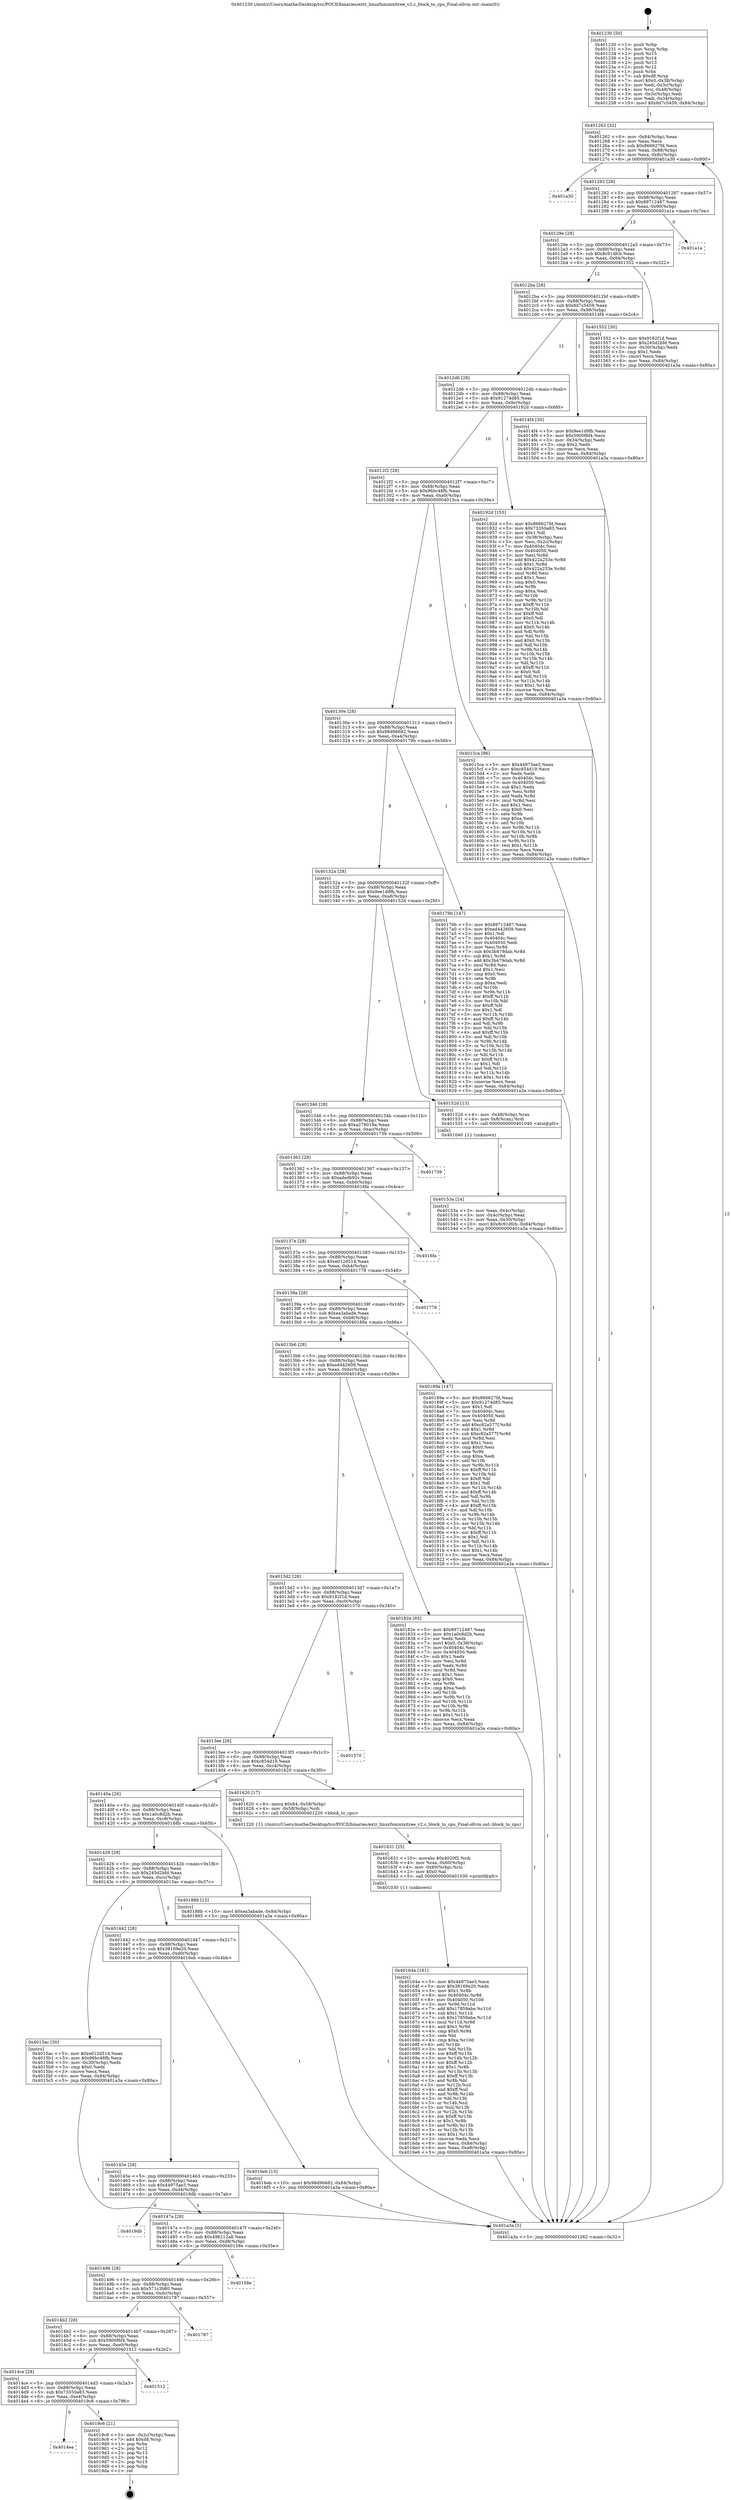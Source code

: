 digraph "0x401230" {
  label = "0x401230 (/mnt/c/Users/mathe/Desktop/tcc/POCII/binaries/extr_linuxfsminixitree_v2.c_block_to_cpu_Final-ollvm.out::main(0))"
  labelloc = "t"
  node[shape=record]

  Entry [label="",width=0.3,height=0.3,shape=circle,fillcolor=black,style=filled]
  "0x401262" [label="{
     0x401262 [32]\l
     | [instrs]\l
     &nbsp;&nbsp;0x401262 \<+6\>: mov -0x84(%rbp),%eax\l
     &nbsp;&nbsp;0x401268 \<+2\>: mov %eax,%ecx\l
     &nbsp;&nbsp;0x40126a \<+6\>: sub $0x866627fd,%ecx\l
     &nbsp;&nbsp;0x401270 \<+6\>: mov %eax,-0x88(%rbp)\l
     &nbsp;&nbsp;0x401276 \<+6\>: mov %ecx,-0x8c(%rbp)\l
     &nbsp;&nbsp;0x40127c \<+6\>: je 0000000000401a30 \<main+0x800\>\l
  }"]
  "0x401a30" [label="{
     0x401a30\l
  }", style=dashed]
  "0x401282" [label="{
     0x401282 [28]\l
     | [instrs]\l
     &nbsp;&nbsp;0x401282 \<+5\>: jmp 0000000000401287 \<main+0x57\>\l
     &nbsp;&nbsp;0x401287 \<+6\>: mov -0x88(%rbp),%eax\l
     &nbsp;&nbsp;0x40128d \<+5\>: sub $0x89712487,%eax\l
     &nbsp;&nbsp;0x401292 \<+6\>: mov %eax,-0x90(%rbp)\l
     &nbsp;&nbsp;0x401298 \<+6\>: je 0000000000401a1a \<main+0x7ea\>\l
  }"]
  Exit [label="",width=0.3,height=0.3,shape=circle,fillcolor=black,style=filled,peripheries=2]
  "0x401a1a" [label="{
     0x401a1a\l
  }", style=dashed]
  "0x40129e" [label="{
     0x40129e [28]\l
     | [instrs]\l
     &nbsp;&nbsp;0x40129e \<+5\>: jmp 00000000004012a3 \<main+0x73\>\l
     &nbsp;&nbsp;0x4012a3 \<+6\>: mov -0x88(%rbp),%eax\l
     &nbsp;&nbsp;0x4012a9 \<+5\>: sub $0x8c91dfcb,%eax\l
     &nbsp;&nbsp;0x4012ae \<+6\>: mov %eax,-0x94(%rbp)\l
     &nbsp;&nbsp;0x4012b4 \<+6\>: je 0000000000401552 \<main+0x322\>\l
  }"]
  "0x4014ea" [label="{
     0x4014ea\l
  }", style=dashed]
  "0x401552" [label="{
     0x401552 [30]\l
     | [instrs]\l
     &nbsp;&nbsp;0x401552 \<+5\>: mov $0x9182f1d,%eax\l
     &nbsp;&nbsp;0x401557 \<+5\>: mov $0x245d2bfd,%ecx\l
     &nbsp;&nbsp;0x40155c \<+3\>: mov -0x30(%rbp),%edx\l
     &nbsp;&nbsp;0x40155f \<+3\>: cmp $0x1,%edx\l
     &nbsp;&nbsp;0x401562 \<+3\>: cmovl %ecx,%eax\l
     &nbsp;&nbsp;0x401565 \<+6\>: mov %eax,-0x84(%rbp)\l
     &nbsp;&nbsp;0x40156b \<+5\>: jmp 0000000000401a3a \<main+0x80a\>\l
  }"]
  "0x4012ba" [label="{
     0x4012ba [28]\l
     | [instrs]\l
     &nbsp;&nbsp;0x4012ba \<+5\>: jmp 00000000004012bf \<main+0x8f\>\l
     &nbsp;&nbsp;0x4012bf \<+6\>: mov -0x88(%rbp),%eax\l
     &nbsp;&nbsp;0x4012c5 \<+5\>: sub $0x8d7c5459,%eax\l
     &nbsp;&nbsp;0x4012ca \<+6\>: mov %eax,-0x98(%rbp)\l
     &nbsp;&nbsp;0x4012d0 \<+6\>: je 00000000004014f4 \<main+0x2c4\>\l
  }"]
  "0x4019c6" [label="{
     0x4019c6 [21]\l
     | [instrs]\l
     &nbsp;&nbsp;0x4019c6 \<+3\>: mov -0x2c(%rbp),%eax\l
     &nbsp;&nbsp;0x4019c9 \<+7\>: add $0xd8,%rsp\l
     &nbsp;&nbsp;0x4019d0 \<+1\>: pop %rbx\l
     &nbsp;&nbsp;0x4019d1 \<+2\>: pop %r12\l
     &nbsp;&nbsp;0x4019d3 \<+2\>: pop %r13\l
     &nbsp;&nbsp;0x4019d5 \<+2\>: pop %r14\l
     &nbsp;&nbsp;0x4019d7 \<+2\>: pop %r15\l
     &nbsp;&nbsp;0x4019d9 \<+1\>: pop %rbp\l
     &nbsp;&nbsp;0x4019da \<+1\>: ret\l
  }"]
  "0x4014f4" [label="{
     0x4014f4 [30]\l
     | [instrs]\l
     &nbsp;&nbsp;0x4014f4 \<+5\>: mov $0x9ee1d9fb,%eax\l
     &nbsp;&nbsp;0x4014f9 \<+5\>: mov $0x5900f6f4,%ecx\l
     &nbsp;&nbsp;0x4014fe \<+3\>: mov -0x34(%rbp),%edx\l
     &nbsp;&nbsp;0x401501 \<+3\>: cmp $0x2,%edx\l
     &nbsp;&nbsp;0x401504 \<+3\>: cmovne %ecx,%eax\l
     &nbsp;&nbsp;0x401507 \<+6\>: mov %eax,-0x84(%rbp)\l
     &nbsp;&nbsp;0x40150d \<+5\>: jmp 0000000000401a3a \<main+0x80a\>\l
  }"]
  "0x4012d6" [label="{
     0x4012d6 [28]\l
     | [instrs]\l
     &nbsp;&nbsp;0x4012d6 \<+5\>: jmp 00000000004012db \<main+0xab\>\l
     &nbsp;&nbsp;0x4012db \<+6\>: mov -0x88(%rbp),%eax\l
     &nbsp;&nbsp;0x4012e1 \<+5\>: sub $0x91274d85,%eax\l
     &nbsp;&nbsp;0x4012e6 \<+6\>: mov %eax,-0x9c(%rbp)\l
     &nbsp;&nbsp;0x4012ec \<+6\>: je 000000000040192d \<main+0x6fd\>\l
  }"]
  "0x401a3a" [label="{
     0x401a3a [5]\l
     | [instrs]\l
     &nbsp;&nbsp;0x401a3a \<+5\>: jmp 0000000000401262 \<main+0x32\>\l
  }"]
  "0x401230" [label="{
     0x401230 [50]\l
     | [instrs]\l
     &nbsp;&nbsp;0x401230 \<+1\>: push %rbp\l
     &nbsp;&nbsp;0x401231 \<+3\>: mov %rsp,%rbp\l
     &nbsp;&nbsp;0x401234 \<+2\>: push %r15\l
     &nbsp;&nbsp;0x401236 \<+2\>: push %r14\l
     &nbsp;&nbsp;0x401238 \<+2\>: push %r13\l
     &nbsp;&nbsp;0x40123a \<+2\>: push %r12\l
     &nbsp;&nbsp;0x40123c \<+1\>: push %rbx\l
     &nbsp;&nbsp;0x40123d \<+7\>: sub $0xd8,%rsp\l
     &nbsp;&nbsp;0x401244 \<+7\>: movl $0x0,-0x38(%rbp)\l
     &nbsp;&nbsp;0x40124b \<+3\>: mov %edi,-0x3c(%rbp)\l
     &nbsp;&nbsp;0x40124e \<+4\>: mov %rsi,-0x48(%rbp)\l
     &nbsp;&nbsp;0x401252 \<+3\>: mov -0x3c(%rbp),%edi\l
     &nbsp;&nbsp;0x401255 \<+3\>: mov %edi,-0x34(%rbp)\l
     &nbsp;&nbsp;0x401258 \<+10\>: movl $0x8d7c5459,-0x84(%rbp)\l
  }"]
  "0x4014ce" [label="{
     0x4014ce [28]\l
     | [instrs]\l
     &nbsp;&nbsp;0x4014ce \<+5\>: jmp 00000000004014d3 \<main+0x2a3\>\l
     &nbsp;&nbsp;0x4014d3 \<+6\>: mov -0x88(%rbp),%eax\l
     &nbsp;&nbsp;0x4014d9 \<+5\>: sub $0x73350a83,%eax\l
     &nbsp;&nbsp;0x4014de \<+6\>: mov %eax,-0xe4(%rbp)\l
     &nbsp;&nbsp;0x4014e4 \<+6\>: je 00000000004019c6 \<main+0x796\>\l
  }"]
  "0x40192d" [label="{
     0x40192d [153]\l
     | [instrs]\l
     &nbsp;&nbsp;0x40192d \<+5\>: mov $0x866627fd,%eax\l
     &nbsp;&nbsp;0x401932 \<+5\>: mov $0x73350a83,%ecx\l
     &nbsp;&nbsp;0x401937 \<+2\>: mov $0x1,%dl\l
     &nbsp;&nbsp;0x401939 \<+3\>: mov -0x38(%rbp),%esi\l
     &nbsp;&nbsp;0x40193c \<+3\>: mov %esi,-0x2c(%rbp)\l
     &nbsp;&nbsp;0x40193f \<+7\>: mov 0x40404c,%esi\l
     &nbsp;&nbsp;0x401946 \<+7\>: mov 0x404050,%edi\l
     &nbsp;&nbsp;0x40194d \<+3\>: mov %esi,%r8d\l
     &nbsp;&nbsp;0x401950 \<+7\>: add $0x422a253e,%r8d\l
     &nbsp;&nbsp;0x401957 \<+4\>: sub $0x1,%r8d\l
     &nbsp;&nbsp;0x40195b \<+7\>: sub $0x422a253e,%r8d\l
     &nbsp;&nbsp;0x401962 \<+4\>: imul %r8d,%esi\l
     &nbsp;&nbsp;0x401966 \<+3\>: and $0x1,%esi\l
     &nbsp;&nbsp;0x401969 \<+3\>: cmp $0x0,%esi\l
     &nbsp;&nbsp;0x40196c \<+4\>: sete %r9b\l
     &nbsp;&nbsp;0x401970 \<+3\>: cmp $0xa,%edi\l
     &nbsp;&nbsp;0x401973 \<+4\>: setl %r10b\l
     &nbsp;&nbsp;0x401977 \<+3\>: mov %r9b,%r11b\l
     &nbsp;&nbsp;0x40197a \<+4\>: xor $0xff,%r11b\l
     &nbsp;&nbsp;0x40197e \<+3\>: mov %r10b,%bl\l
     &nbsp;&nbsp;0x401981 \<+3\>: xor $0xff,%bl\l
     &nbsp;&nbsp;0x401984 \<+3\>: xor $0x0,%dl\l
     &nbsp;&nbsp;0x401987 \<+3\>: mov %r11b,%r14b\l
     &nbsp;&nbsp;0x40198a \<+4\>: and $0x0,%r14b\l
     &nbsp;&nbsp;0x40198e \<+3\>: and %dl,%r9b\l
     &nbsp;&nbsp;0x401991 \<+3\>: mov %bl,%r15b\l
     &nbsp;&nbsp;0x401994 \<+4\>: and $0x0,%r15b\l
     &nbsp;&nbsp;0x401998 \<+3\>: and %dl,%r10b\l
     &nbsp;&nbsp;0x40199b \<+3\>: or %r9b,%r14b\l
     &nbsp;&nbsp;0x40199e \<+3\>: or %r10b,%r15b\l
     &nbsp;&nbsp;0x4019a1 \<+3\>: xor %r15b,%r14b\l
     &nbsp;&nbsp;0x4019a4 \<+3\>: or %bl,%r11b\l
     &nbsp;&nbsp;0x4019a7 \<+4\>: xor $0xff,%r11b\l
     &nbsp;&nbsp;0x4019ab \<+3\>: or $0x0,%dl\l
     &nbsp;&nbsp;0x4019ae \<+3\>: and %dl,%r11b\l
     &nbsp;&nbsp;0x4019b1 \<+3\>: or %r11b,%r14b\l
     &nbsp;&nbsp;0x4019b4 \<+4\>: test $0x1,%r14b\l
     &nbsp;&nbsp;0x4019b8 \<+3\>: cmovne %ecx,%eax\l
     &nbsp;&nbsp;0x4019bb \<+6\>: mov %eax,-0x84(%rbp)\l
     &nbsp;&nbsp;0x4019c1 \<+5\>: jmp 0000000000401a3a \<main+0x80a\>\l
  }"]
  "0x4012f2" [label="{
     0x4012f2 [28]\l
     | [instrs]\l
     &nbsp;&nbsp;0x4012f2 \<+5\>: jmp 00000000004012f7 \<main+0xc7\>\l
     &nbsp;&nbsp;0x4012f7 \<+6\>: mov -0x88(%rbp),%eax\l
     &nbsp;&nbsp;0x4012fd \<+5\>: sub $0x96bc48fb,%eax\l
     &nbsp;&nbsp;0x401302 \<+6\>: mov %eax,-0xa0(%rbp)\l
     &nbsp;&nbsp;0x401308 \<+6\>: je 00000000004015ca \<main+0x39a\>\l
  }"]
  "0x401512" [label="{
     0x401512\l
  }", style=dashed]
  "0x4015ca" [label="{
     0x4015ca [86]\l
     | [instrs]\l
     &nbsp;&nbsp;0x4015ca \<+5\>: mov $0x44975ae3,%eax\l
     &nbsp;&nbsp;0x4015cf \<+5\>: mov $0xc854d19,%ecx\l
     &nbsp;&nbsp;0x4015d4 \<+2\>: xor %edx,%edx\l
     &nbsp;&nbsp;0x4015d6 \<+7\>: mov 0x40404c,%esi\l
     &nbsp;&nbsp;0x4015dd \<+7\>: mov 0x404050,%edi\l
     &nbsp;&nbsp;0x4015e4 \<+3\>: sub $0x1,%edx\l
     &nbsp;&nbsp;0x4015e7 \<+3\>: mov %esi,%r8d\l
     &nbsp;&nbsp;0x4015ea \<+3\>: add %edx,%r8d\l
     &nbsp;&nbsp;0x4015ed \<+4\>: imul %r8d,%esi\l
     &nbsp;&nbsp;0x4015f1 \<+3\>: and $0x1,%esi\l
     &nbsp;&nbsp;0x4015f4 \<+3\>: cmp $0x0,%esi\l
     &nbsp;&nbsp;0x4015f7 \<+4\>: sete %r9b\l
     &nbsp;&nbsp;0x4015fb \<+3\>: cmp $0xa,%edi\l
     &nbsp;&nbsp;0x4015fe \<+4\>: setl %r10b\l
     &nbsp;&nbsp;0x401602 \<+3\>: mov %r9b,%r11b\l
     &nbsp;&nbsp;0x401605 \<+3\>: and %r10b,%r11b\l
     &nbsp;&nbsp;0x401608 \<+3\>: xor %r10b,%r9b\l
     &nbsp;&nbsp;0x40160b \<+3\>: or %r9b,%r11b\l
     &nbsp;&nbsp;0x40160e \<+4\>: test $0x1,%r11b\l
     &nbsp;&nbsp;0x401612 \<+3\>: cmovne %ecx,%eax\l
     &nbsp;&nbsp;0x401615 \<+6\>: mov %eax,-0x84(%rbp)\l
     &nbsp;&nbsp;0x40161b \<+5\>: jmp 0000000000401a3a \<main+0x80a\>\l
  }"]
  "0x40130e" [label="{
     0x40130e [28]\l
     | [instrs]\l
     &nbsp;&nbsp;0x40130e \<+5\>: jmp 0000000000401313 \<main+0xe3\>\l
     &nbsp;&nbsp;0x401313 \<+6\>: mov -0x88(%rbp),%eax\l
     &nbsp;&nbsp;0x401319 \<+5\>: sub $0x98d96682,%eax\l
     &nbsp;&nbsp;0x40131e \<+6\>: mov %eax,-0xa4(%rbp)\l
     &nbsp;&nbsp;0x401324 \<+6\>: je 000000000040179b \<main+0x56b\>\l
  }"]
  "0x4014b2" [label="{
     0x4014b2 [28]\l
     | [instrs]\l
     &nbsp;&nbsp;0x4014b2 \<+5\>: jmp 00000000004014b7 \<main+0x287\>\l
     &nbsp;&nbsp;0x4014b7 \<+6\>: mov -0x88(%rbp),%eax\l
     &nbsp;&nbsp;0x4014bd \<+5\>: sub $0x5900f6f4,%eax\l
     &nbsp;&nbsp;0x4014c2 \<+6\>: mov %eax,-0xe0(%rbp)\l
     &nbsp;&nbsp;0x4014c8 \<+6\>: je 0000000000401512 \<main+0x2e2\>\l
  }"]
  "0x40179b" [label="{
     0x40179b [147]\l
     | [instrs]\l
     &nbsp;&nbsp;0x40179b \<+5\>: mov $0x89712487,%eax\l
     &nbsp;&nbsp;0x4017a0 \<+5\>: mov $0xed442609,%ecx\l
     &nbsp;&nbsp;0x4017a5 \<+2\>: mov $0x1,%dl\l
     &nbsp;&nbsp;0x4017a7 \<+7\>: mov 0x40404c,%esi\l
     &nbsp;&nbsp;0x4017ae \<+7\>: mov 0x404050,%edi\l
     &nbsp;&nbsp;0x4017b5 \<+3\>: mov %esi,%r8d\l
     &nbsp;&nbsp;0x4017b8 \<+7\>: sub $0x3b479dab,%r8d\l
     &nbsp;&nbsp;0x4017bf \<+4\>: sub $0x1,%r8d\l
     &nbsp;&nbsp;0x4017c3 \<+7\>: add $0x3b479dab,%r8d\l
     &nbsp;&nbsp;0x4017ca \<+4\>: imul %r8d,%esi\l
     &nbsp;&nbsp;0x4017ce \<+3\>: and $0x1,%esi\l
     &nbsp;&nbsp;0x4017d1 \<+3\>: cmp $0x0,%esi\l
     &nbsp;&nbsp;0x4017d4 \<+4\>: sete %r9b\l
     &nbsp;&nbsp;0x4017d8 \<+3\>: cmp $0xa,%edi\l
     &nbsp;&nbsp;0x4017db \<+4\>: setl %r10b\l
     &nbsp;&nbsp;0x4017df \<+3\>: mov %r9b,%r11b\l
     &nbsp;&nbsp;0x4017e2 \<+4\>: xor $0xff,%r11b\l
     &nbsp;&nbsp;0x4017e6 \<+3\>: mov %r10b,%bl\l
     &nbsp;&nbsp;0x4017e9 \<+3\>: xor $0xff,%bl\l
     &nbsp;&nbsp;0x4017ec \<+3\>: xor $0x1,%dl\l
     &nbsp;&nbsp;0x4017ef \<+3\>: mov %r11b,%r14b\l
     &nbsp;&nbsp;0x4017f2 \<+4\>: and $0xff,%r14b\l
     &nbsp;&nbsp;0x4017f6 \<+3\>: and %dl,%r9b\l
     &nbsp;&nbsp;0x4017f9 \<+3\>: mov %bl,%r15b\l
     &nbsp;&nbsp;0x4017fc \<+4\>: and $0xff,%r15b\l
     &nbsp;&nbsp;0x401800 \<+3\>: and %dl,%r10b\l
     &nbsp;&nbsp;0x401803 \<+3\>: or %r9b,%r14b\l
     &nbsp;&nbsp;0x401806 \<+3\>: or %r10b,%r15b\l
     &nbsp;&nbsp;0x401809 \<+3\>: xor %r15b,%r14b\l
     &nbsp;&nbsp;0x40180c \<+3\>: or %bl,%r11b\l
     &nbsp;&nbsp;0x40180f \<+4\>: xor $0xff,%r11b\l
     &nbsp;&nbsp;0x401813 \<+3\>: or $0x1,%dl\l
     &nbsp;&nbsp;0x401816 \<+3\>: and %dl,%r11b\l
     &nbsp;&nbsp;0x401819 \<+3\>: or %r11b,%r14b\l
     &nbsp;&nbsp;0x40181c \<+4\>: test $0x1,%r14b\l
     &nbsp;&nbsp;0x401820 \<+3\>: cmovne %ecx,%eax\l
     &nbsp;&nbsp;0x401823 \<+6\>: mov %eax,-0x84(%rbp)\l
     &nbsp;&nbsp;0x401829 \<+5\>: jmp 0000000000401a3a \<main+0x80a\>\l
  }"]
  "0x40132a" [label="{
     0x40132a [28]\l
     | [instrs]\l
     &nbsp;&nbsp;0x40132a \<+5\>: jmp 000000000040132f \<main+0xff\>\l
     &nbsp;&nbsp;0x40132f \<+6\>: mov -0x88(%rbp),%eax\l
     &nbsp;&nbsp;0x401335 \<+5\>: sub $0x9ee1d9fb,%eax\l
     &nbsp;&nbsp;0x40133a \<+6\>: mov %eax,-0xa8(%rbp)\l
     &nbsp;&nbsp;0x401340 \<+6\>: je 000000000040152d \<main+0x2fd\>\l
  }"]
  "0x401787" [label="{
     0x401787\l
  }", style=dashed]
  "0x40152d" [label="{
     0x40152d [13]\l
     | [instrs]\l
     &nbsp;&nbsp;0x40152d \<+4\>: mov -0x48(%rbp),%rax\l
     &nbsp;&nbsp;0x401531 \<+4\>: mov 0x8(%rax),%rdi\l
     &nbsp;&nbsp;0x401535 \<+5\>: call 0000000000401040 \<atoi@plt\>\l
     | [calls]\l
     &nbsp;&nbsp;0x401040 \{1\} (unknown)\l
  }"]
  "0x401346" [label="{
     0x401346 [28]\l
     | [instrs]\l
     &nbsp;&nbsp;0x401346 \<+5\>: jmp 000000000040134b \<main+0x11b\>\l
     &nbsp;&nbsp;0x40134b \<+6\>: mov -0x88(%rbp),%eax\l
     &nbsp;&nbsp;0x401351 \<+5\>: sub $0xa278018a,%eax\l
     &nbsp;&nbsp;0x401356 \<+6\>: mov %eax,-0xac(%rbp)\l
     &nbsp;&nbsp;0x40135c \<+6\>: je 0000000000401739 \<main+0x509\>\l
  }"]
  "0x40153a" [label="{
     0x40153a [24]\l
     | [instrs]\l
     &nbsp;&nbsp;0x40153a \<+3\>: mov %eax,-0x4c(%rbp)\l
     &nbsp;&nbsp;0x40153d \<+3\>: mov -0x4c(%rbp),%eax\l
     &nbsp;&nbsp;0x401540 \<+3\>: mov %eax,-0x30(%rbp)\l
     &nbsp;&nbsp;0x401543 \<+10\>: movl $0x8c91dfcb,-0x84(%rbp)\l
     &nbsp;&nbsp;0x40154d \<+5\>: jmp 0000000000401a3a \<main+0x80a\>\l
  }"]
  "0x401496" [label="{
     0x401496 [28]\l
     | [instrs]\l
     &nbsp;&nbsp;0x401496 \<+5\>: jmp 000000000040149b \<main+0x26b\>\l
     &nbsp;&nbsp;0x40149b \<+6\>: mov -0x88(%rbp),%eax\l
     &nbsp;&nbsp;0x4014a1 \<+5\>: sub $0x571c3b80,%eax\l
     &nbsp;&nbsp;0x4014a6 \<+6\>: mov %eax,-0xdc(%rbp)\l
     &nbsp;&nbsp;0x4014ac \<+6\>: je 0000000000401787 \<main+0x557\>\l
  }"]
  "0x401739" [label="{
     0x401739\l
  }", style=dashed]
  "0x401362" [label="{
     0x401362 [28]\l
     | [instrs]\l
     &nbsp;&nbsp;0x401362 \<+5\>: jmp 0000000000401367 \<main+0x137\>\l
     &nbsp;&nbsp;0x401367 \<+6\>: mov -0x88(%rbp),%eax\l
     &nbsp;&nbsp;0x40136d \<+5\>: sub $0xadedb92c,%eax\l
     &nbsp;&nbsp;0x401372 \<+6\>: mov %eax,-0xb0(%rbp)\l
     &nbsp;&nbsp;0x401378 \<+6\>: je 00000000004016fa \<main+0x4ca\>\l
  }"]
  "0x40158e" [label="{
     0x40158e\l
  }", style=dashed]
  "0x4016fa" [label="{
     0x4016fa\l
  }", style=dashed]
  "0x40137e" [label="{
     0x40137e [28]\l
     | [instrs]\l
     &nbsp;&nbsp;0x40137e \<+5\>: jmp 0000000000401383 \<main+0x153\>\l
     &nbsp;&nbsp;0x401383 \<+6\>: mov -0x88(%rbp),%eax\l
     &nbsp;&nbsp;0x401389 \<+5\>: sub $0xe012d514,%eax\l
     &nbsp;&nbsp;0x40138e \<+6\>: mov %eax,-0xb4(%rbp)\l
     &nbsp;&nbsp;0x401394 \<+6\>: je 0000000000401778 \<main+0x548\>\l
  }"]
  "0x40147a" [label="{
     0x40147a [28]\l
     | [instrs]\l
     &nbsp;&nbsp;0x40147a \<+5\>: jmp 000000000040147f \<main+0x24f\>\l
     &nbsp;&nbsp;0x40147f \<+6\>: mov -0x88(%rbp),%eax\l
     &nbsp;&nbsp;0x401485 \<+5\>: sub $0x496212a8,%eax\l
     &nbsp;&nbsp;0x40148a \<+6\>: mov %eax,-0xd8(%rbp)\l
     &nbsp;&nbsp;0x401490 \<+6\>: je 000000000040158e \<main+0x35e\>\l
  }"]
  "0x401778" [label="{
     0x401778\l
  }", style=dashed]
  "0x40139a" [label="{
     0x40139a [28]\l
     | [instrs]\l
     &nbsp;&nbsp;0x40139a \<+5\>: jmp 000000000040139f \<main+0x16f\>\l
     &nbsp;&nbsp;0x40139f \<+6\>: mov -0x88(%rbp),%eax\l
     &nbsp;&nbsp;0x4013a5 \<+5\>: sub $0xea3abade,%eax\l
     &nbsp;&nbsp;0x4013aa \<+6\>: mov %eax,-0xb8(%rbp)\l
     &nbsp;&nbsp;0x4013b0 \<+6\>: je 000000000040189a \<main+0x66a\>\l
  }"]
  "0x4019db" [label="{
     0x4019db\l
  }", style=dashed]
  "0x40189a" [label="{
     0x40189a [147]\l
     | [instrs]\l
     &nbsp;&nbsp;0x40189a \<+5\>: mov $0x866627fd,%eax\l
     &nbsp;&nbsp;0x40189f \<+5\>: mov $0x91274d85,%ecx\l
     &nbsp;&nbsp;0x4018a4 \<+2\>: mov $0x1,%dl\l
     &nbsp;&nbsp;0x4018a6 \<+7\>: mov 0x40404c,%esi\l
     &nbsp;&nbsp;0x4018ad \<+7\>: mov 0x404050,%edi\l
     &nbsp;&nbsp;0x4018b4 \<+3\>: mov %esi,%r8d\l
     &nbsp;&nbsp;0x4018b7 \<+7\>: add $0xc82a577f,%r8d\l
     &nbsp;&nbsp;0x4018be \<+4\>: sub $0x1,%r8d\l
     &nbsp;&nbsp;0x4018c2 \<+7\>: sub $0xc82a577f,%r8d\l
     &nbsp;&nbsp;0x4018c9 \<+4\>: imul %r8d,%esi\l
     &nbsp;&nbsp;0x4018cd \<+3\>: and $0x1,%esi\l
     &nbsp;&nbsp;0x4018d0 \<+3\>: cmp $0x0,%esi\l
     &nbsp;&nbsp;0x4018d3 \<+4\>: sete %r9b\l
     &nbsp;&nbsp;0x4018d7 \<+3\>: cmp $0xa,%edi\l
     &nbsp;&nbsp;0x4018da \<+4\>: setl %r10b\l
     &nbsp;&nbsp;0x4018de \<+3\>: mov %r9b,%r11b\l
     &nbsp;&nbsp;0x4018e1 \<+4\>: xor $0xff,%r11b\l
     &nbsp;&nbsp;0x4018e5 \<+3\>: mov %r10b,%bl\l
     &nbsp;&nbsp;0x4018e8 \<+3\>: xor $0xff,%bl\l
     &nbsp;&nbsp;0x4018eb \<+3\>: xor $0x1,%dl\l
     &nbsp;&nbsp;0x4018ee \<+3\>: mov %r11b,%r14b\l
     &nbsp;&nbsp;0x4018f1 \<+4\>: and $0xff,%r14b\l
     &nbsp;&nbsp;0x4018f5 \<+3\>: and %dl,%r9b\l
     &nbsp;&nbsp;0x4018f8 \<+3\>: mov %bl,%r15b\l
     &nbsp;&nbsp;0x4018fb \<+4\>: and $0xff,%r15b\l
     &nbsp;&nbsp;0x4018ff \<+3\>: and %dl,%r10b\l
     &nbsp;&nbsp;0x401902 \<+3\>: or %r9b,%r14b\l
     &nbsp;&nbsp;0x401905 \<+3\>: or %r10b,%r15b\l
     &nbsp;&nbsp;0x401908 \<+3\>: xor %r15b,%r14b\l
     &nbsp;&nbsp;0x40190b \<+3\>: or %bl,%r11b\l
     &nbsp;&nbsp;0x40190e \<+4\>: xor $0xff,%r11b\l
     &nbsp;&nbsp;0x401912 \<+3\>: or $0x1,%dl\l
     &nbsp;&nbsp;0x401915 \<+3\>: and %dl,%r11b\l
     &nbsp;&nbsp;0x401918 \<+3\>: or %r11b,%r14b\l
     &nbsp;&nbsp;0x40191b \<+4\>: test $0x1,%r14b\l
     &nbsp;&nbsp;0x40191f \<+3\>: cmovne %ecx,%eax\l
     &nbsp;&nbsp;0x401922 \<+6\>: mov %eax,-0x84(%rbp)\l
     &nbsp;&nbsp;0x401928 \<+5\>: jmp 0000000000401a3a \<main+0x80a\>\l
  }"]
  "0x4013b6" [label="{
     0x4013b6 [28]\l
     | [instrs]\l
     &nbsp;&nbsp;0x4013b6 \<+5\>: jmp 00000000004013bb \<main+0x18b\>\l
     &nbsp;&nbsp;0x4013bb \<+6\>: mov -0x88(%rbp),%eax\l
     &nbsp;&nbsp;0x4013c1 \<+5\>: sub $0xed442609,%eax\l
     &nbsp;&nbsp;0x4013c6 \<+6\>: mov %eax,-0xbc(%rbp)\l
     &nbsp;&nbsp;0x4013cc \<+6\>: je 000000000040182e \<main+0x5fe\>\l
  }"]
  "0x40145e" [label="{
     0x40145e [28]\l
     | [instrs]\l
     &nbsp;&nbsp;0x40145e \<+5\>: jmp 0000000000401463 \<main+0x233\>\l
     &nbsp;&nbsp;0x401463 \<+6\>: mov -0x88(%rbp),%eax\l
     &nbsp;&nbsp;0x401469 \<+5\>: sub $0x44975ae3,%eax\l
     &nbsp;&nbsp;0x40146e \<+6\>: mov %eax,-0xd4(%rbp)\l
     &nbsp;&nbsp;0x401474 \<+6\>: je 00000000004019db \<main+0x7ab\>\l
  }"]
  "0x40182e" [label="{
     0x40182e [93]\l
     | [instrs]\l
     &nbsp;&nbsp;0x40182e \<+5\>: mov $0x89712487,%eax\l
     &nbsp;&nbsp;0x401833 \<+5\>: mov $0x1a0c8d2b,%ecx\l
     &nbsp;&nbsp;0x401838 \<+2\>: xor %edx,%edx\l
     &nbsp;&nbsp;0x40183a \<+7\>: movl $0x0,-0x38(%rbp)\l
     &nbsp;&nbsp;0x401841 \<+7\>: mov 0x40404c,%esi\l
     &nbsp;&nbsp;0x401848 \<+7\>: mov 0x404050,%edi\l
     &nbsp;&nbsp;0x40184f \<+3\>: sub $0x1,%edx\l
     &nbsp;&nbsp;0x401852 \<+3\>: mov %esi,%r8d\l
     &nbsp;&nbsp;0x401855 \<+3\>: add %edx,%r8d\l
     &nbsp;&nbsp;0x401858 \<+4\>: imul %r8d,%esi\l
     &nbsp;&nbsp;0x40185c \<+3\>: and $0x1,%esi\l
     &nbsp;&nbsp;0x40185f \<+3\>: cmp $0x0,%esi\l
     &nbsp;&nbsp;0x401862 \<+4\>: sete %r9b\l
     &nbsp;&nbsp;0x401866 \<+3\>: cmp $0xa,%edi\l
     &nbsp;&nbsp;0x401869 \<+4\>: setl %r10b\l
     &nbsp;&nbsp;0x40186d \<+3\>: mov %r9b,%r11b\l
     &nbsp;&nbsp;0x401870 \<+3\>: and %r10b,%r11b\l
     &nbsp;&nbsp;0x401873 \<+3\>: xor %r10b,%r9b\l
     &nbsp;&nbsp;0x401876 \<+3\>: or %r9b,%r11b\l
     &nbsp;&nbsp;0x401879 \<+4\>: test $0x1,%r11b\l
     &nbsp;&nbsp;0x40187d \<+3\>: cmovne %ecx,%eax\l
     &nbsp;&nbsp;0x401880 \<+6\>: mov %eax,-0x84(%rbp)\l
     &nbsp;&nbsp;0x401886 \<+5\>: jmp 0000000000401a3a \<main+0x80a\>\l
  }"]
  "0x4013d2" [label="{
     0x4013d2 [28]\l
     | [instrs]\l
     &nbsp;&nbsp;0x4013d2 \<+5\>: jmp 00000000004013d7 \<main+0x1a7\>\l
     &nbsp;&nbsp;0x4013d7 \<+6\>: mov -0x88(%rbp),%eax\l
     &nbsp;&nbsp;0x4013dd \<+5\>: sub $0x9182f1d,%eax\l
     &nbsp;&nbsp;0x4013e2 \<+6\>: mov %eax,-0xc0(%rbp)\l
     &nbsp;&nbsp;0x4013e8 \<+6\>: je 0000000000401570 \<main+0x340\>\l
  }"]
  "0x4016eb" [label="{
     0x4016eb [15]\l
     | [instrs]\l
     &nbsp;&nbsp;0x4016eb \<+10\>: movl $0x98d96682,-0x84(%rbp)\l
     &nbsp;&nbsp;0x4016f5 \<+5\>: jmp 0000000000401a3a \<main+0x80a\>\l
  }"]
  "0x401570" [label="{
     0x401570\l
  }", style=dashed]
  "0x4013ee" [label="{
     0x4013ee [28]\l
     | [instrs]\l
     &nbsp;&nbsp;0x4013ee \<+5\>: jmp 00000000004013f3 \<main+0x1c3\>\l
     &nbsp;&nbsp;0x4013f3 \<+6\>: mov -0x88(%rbp),%eax\l
     &nbsp;&nbsp;0x4013f9 \<+5\>: sub $0xc854d19,%eax\l
     &nbsp;&nbsp;0x4013fe \<+6\>: mov %eax,-0xc4(%rbp)\l
     &nbsp;&nbsp;0x401404 \<+6\>: je 0000000000401620 \<main+0x3f0\>\l
  }"]
  "0x40164a" [label="{
     0x40164a [161]\l
     | [instrs]\l
     &nbsp;&nbsp;0x40164a \<+5\>: mov $0x44975ae3,%ecx\l
     &nbsp;&nbsp;0x40164f \<+5\>: mov $0x38169e20,%edx\l
     &nbsp;&nbsp;0x401654 \<+3\>: mov $0x1,%r8b\l
     &nbsp;&nbsp;0x401657 \<+8\>: mov 0x40404c,%r9d\l
     &nbsp;&nbsp;0x40165f \<+8\>: mov 0x404050,%r10d\l
     &nbsp;&nbsp;0x401667 \<+3\>: mov %r9d,%r11d\l
     &nbsp;&nbsp;0x40166a \<+7\>: add $0x17859abe,%r11d\l
     &nbsp;&nbsp;0x401671 \<+4\>: sub $0x1,%r11d\l
     &nbsp;&nbsp;0x401675 \<+7\>: sub $0x17859abe,%r11d\l
     &nbsp;&nbsp;0x40167c \<+4\>: imul %r11d,%r9d\l
     &nbsp;&nbsp;0x401680 \<+4\>: and $0x1,%r9d\l
     &nbsp;&nbsp;0x401684 \<+4\>: cmp $0x0,%r9d\l
     &nbsp;&nbsp;0x401688 \<+3\>: sete %bl\l
     &nbsp;&nbsp;0x40168b \<+4\>: cmp $0xa,%r10d\l
     &nbsp;&nbsp;0x40168f \<+4\>: setl %r14b\l
     &nbsp;&nbsp;0x401693 \<+3\>: mov %bl,%r15b\l
     &nbsp;&nbsp;0x401696 \<+4\>: xor $0xff,%r15b\l
     &nbsp;&nbsp;0x40169a \<+3\>: mov %r14b,%r12b\l
     &nbsp;&nbsp;0x40169d \<+4\>: xor $0xff,%r12b\l
     &nbsp;&nbsp;0x4016a1 \<+4\>: xor $0x1,%r8b\l
     &nbsp;&nbsp;0x4016a5 \<+3\>: mov %r15b,%r13b\l
     &nbsp;&nbsp;0x4016a8 \<+4\>: and $0xff,%r13b\l
     &nbsp;&nbsp;0x4016ac \<+3\>: and %r8b,%bl\l
     &nbsp;&nbsp;0x4016af \<+3\>: mov %r12b,%sil\l
     &nbsp;&nbsp;0x4016b2 \<+4\>: and $0xff,%sil\l
     &nbsp;&nbsp;0x4016b6 \<+3\>: and %r8b,%r14b\l
     &nbsp;&nbsp;0x4016b9 \<+3\>: or %bl,%r13b\l
     &nbsp;&nbsp;0x4016bc \<+3\>: or %r14b,%sil\l
     &nbsp;&nbsp;0x4016bf \<+3\>: xor %sil,%r13b\l
     &nbsp;&nbsp;0x4016c2 \<+3\>: or %r12b,%r15b\l
     &nbsp;&nbsp;0x4016c5 \<+4\>: xor $0xff,%r15b\l
     &nbsp;&nbsp;0x4016c9 \<+4\>: or $0x1,%r8b\l
     &nbsp;&nbsp;0x4016cd \<+3\>: and %r8b,%r15b\l
     &nbsp;&nbsp;0x4016d0 \<+3\>: or %r15b,%r13b\l
     &nbsp;&nbsp;0x4016d3 \<+4\>: test $0x1,%r13b\l
     &nbsp;&nbsp;0x4016d7 \<+3\>: cmovne %edx,%ecx\l
     &nbsp;&nbsp;0x4016da \<+6\>: mov %ecx,-0x84(%rbp)\l
     &nbsp;&nbsp;0x4016e0 \<+6\>: mov %eax,-0xe8(%rbp)\l
     &nbsp;&nbsp;0x4016e6 \<+5\>: jmp 0000000000401a3a \<main+0x80a\>\l
  }"]
  "0x401620" [label="{
     0x401620 [17]\l
     | [instrs]\l
     &nbsp;&nbsp;0x401620 \<+8\>: movq $0x64,-0x58(%rbp)\l
     &nbsp;&nbsp;0x401628 \<+4\>: mov -0x58(%rbp),%rdi\l
     &nbsp;&nbsp;0x40162c \<+5\>: call 0000000000401220 \<block_to_cpu\>\l
     | [calls]\l
     &nbsp;&nbsp;0x401220 \{1\} (/mnt/c/Users/mathe/Desktop/tcc/POCII/binaries/extr_linuxfsminixitree_v2.c_block_to_cpu_Final-ollvm.out::block_to_cpu)\l
  }"]
  "0x40140a" [label="{
     0x40140a [28]\l
     | [instrs]\l
     &nbsp;&nbsp;0x40140a \<+5\>: jmp 000000000040140f \<main+0x1df\>\l
     &nbsp;&nbsp;0x40140f \<+6\>: mov -0x88(%rbp),%eax\l
     &nbsp;&nbsp;0x401415 \<+5\>: sub $0x1a0c8d2b,%eax\l
     &nbsp;&nbsp;0x40141a \<+6\>: mov %eax,-0xc8(%rbp)\l
     &nbsp;&nbsp;0x401420 \<+6\>: je 000000000040188b \<main+0x65b\>\l
  }"]
  "0x401631" [label="{
     0x401631 [25]\l
     | [instrs]\l
     &nbsp;&nbsp;0x401631 \<+10\>: movabs $0x4020f2,%rdi\l
     &nbsp;&nbsp;0x40163b \<+4\>: mov %rax,-0x60(%rbp)\l
     &nbsp;&nbsp;0x40163f \<+4\>: mov -0x60(%rbp),%rsi\l
     &nbsp;&nbsp;0x401643 \<+2\>: mov $0x0,%al\l
     &nbsp;&nbsp;0x401645 \<+5\>: call 0000000000401030 \<printf@plt\>\l
     | [calls]\l
     &nbsp;&nbsp;0x401030 \{1\} (unknown)\l
  }"]
  "0x40188b" [label="{
     0x40188b [15]\l
     | [instrs]\l
     &nbsp;&nbsp;0x40188b \<+10\>: movl $0xea3abade,-0x84(%rbp)\l
     &nbsp;&nbsp;0x401895 \<+5\>: jmp 0000000000401a3a \<main+0x80a\>\l
  }"]
  "0x401426" [label="{
     0x401426 [28]\l
     | [instrs]\l
     &nbsp;&nbsp;0x401426 \<+5\>: jmp 000000000040142b \<main+0x1fb\>\l
     &nbsp;&nbsp;0x40142b \<+6\>: mov -0x88(%rbp),%eax\l
     &nbsp;&nbsp;0x401431 \<+5\>: sub $0x245d2bfd,%eax\l
     &nbsp;&nbsp;0x401436 \<+6\>: mov %eax,-0xcc(%rbp)\l
     &nbsp;&nbsp;0x40143c \<+6\>: je 00000000004015ac \<main+0x37c\>\l
  }"]
  "0x401442" [label="{
     0x401442 [28]\l
     | [instrs]\l
     &nbsp;&nbsp;0x401442 \<+5\>: jmp 0000000000401447 \<main+0x217\>\l
     &nbsp;&nbsp;0x401447 \<+6\>: mov -0x88(%rbp),%eax\l
     &nbsp;&nbsp;0x40144d \<+5\>: sub $0x38169e20,%eax\l
     &nbsp;&nbsp;0x401452 \<+6\>: mov %eax,-0xd0(%rbp)\l
     &nbsp;&nbsp;0x401458 \<+6\>: je 00000000004016eb \<main+0x4bb\>\l
  }"]
  "0x4015ac" [label="{
     0x4015ac [30]\l
     | [instrs]\l
     &nbsp;&nbsp;0x4015ac \<+5\>: mov $0xe012d514,%eax\l
     &nbsp;&nbsp;0x4015b1 \<+5\>: mov $0x96bc48fb,%ecx\l
     &nbsp;&nbsp;0x4015b6 \<+3\>: mov -0x30(%rbp),%edx\l
     &nbsp;&nbsp;0x4015b9 \<+3\>: cmp $0x0,%edx\l
     &nbsp;&nbsp;0x4015bc \<+3\>: cmove %ecx,%eax\l
     &nbsp;&nbsp;0x4015bf \<+6\>: mov %eax,-0x84(%rbp)\l
     &nbsp;&nbsp;0x4015c5 \<+5\>: jmp 0000000000401a3a \<main+0x80a\>\l
  }"]
  Entry -> "0x401230" [label=" 1"]
  "0x401262" -> "0x401a30" [label=" 0"]
  "0x401262" -> "0x401282" [label=" 13"]
  "0x4019c6" -> Exit [label=" 1"]
  "0x401282" -> "0x401a1a" [label=" 0"]
  "0x401282" -> "0x40129e" [label=" 13"]
  "0x4014ce" -> "0x4014ea" [label=" 0"]
  "0x40129e" -> "0x401552" [label=" 1"]
  "0x40129e" -> "0x4012ba" [label=" 12"]
  "0x4014ce" -> "0x4019c6" [label=" 1"]
  "0x4012ba" -> "0x4014f4" [label=" 1"]
  "0x4012ba" -> "0x4012d6" [label=" 11"]
  "0x4014f4" -> "0x401a3a" [label=" 1"]
  "0x401230" -> "0x401262" [label=" 1"]
  "0x401a3a" -> "0x401262" [label=" 12"]
  "0x4014b2" -> "0x4014ce" [label=" 1"]
  "0x4012d6" -> "0x40192d" [label=" 1"]
  "0x4012d6" -> "0x4012f2" [label=" 10"]
  "0x4014b2" -> "0x401512" [label=" 0"]
  "0x4012f2" -> "0x4015ca" [label=" 1"]
  "0x4012f2" -> "0x40130e" [label=" 9"]
  "0x401496" -> "0x4014b2" [label=" 1"]
  "0x40130e" -> "0x40179b" [label=" 1"]
  "0x40130e" -> "0x40132a" [label=" 8"]
  "0x401496" -> "0x401787" [label=" 0"]
  "0x40132a" -> "0x40152d" [label=" 1"]
  "0x40132a" -> "0x401346" [label=" 7"]
  "0x40152d" -> "0x40153a" [label=" 1"]
  "0x40153a" -> "0x401a3a" [label=" 1"]
  "0x401552" -> "0x401a3a" [label=" 1"]
  "0x40147a" -> "0x401496" [label=" 1"]
  "0x401346" -> "0x401739" [label=" 0"]
  "0x401346" -> "0x401362" [label=" 7"]
  "0x40147a" -> "0x40158e" [label=" 0"]
  "0x401362" -> "0x4016fa" [label=" 0"]
  "0x401362" -> "0x40137e" [label=" 7"]
  "0x40145e" -> "0x40147a" [label=" 1"]
  "0x40137e" -> "0x401778" [label=" 0"]
  "0x40137e" -> "0x40139a" [label=" 7"]
  "0x40145e" -> "0x4019db" [label=" 0"]
  "0x40139a" -> "0x40189a" [label=" 1"]
  "0x40139a" -> "0x4013b6" [label=" 6"]
  "0x40192d" -> "0x401a3a" [label=" 1"]
  "0x4013b6" -> "0x40182e" [label=" 1"]
  "0x4013b6" -> "0x4013d2" [label=" 5"]
  "0x40189a" -> "0x401a3a" [label=" 1"]
  "0x4013d2" -> "0x401570" [label=" 0"]
  "0x4013d2" -> "0x4013ee" [label=" 5"]
  "0x40188b" -> "0x401a3a" [label=" 1"]
  "0x4013ee" -> "0x401620" [label=" 1"]
  "0x4013ee" -> "0x40140a" [label=" 4"]
  "0x40179b" -> "0x401a3a" [label=" 1"]
  "0x40140a" -> "0x40188b" [label=" 1"]
  "0x40140a" -> "0x401426" [label=" 3"]
  "0x4016eb" -> "0x401a3a" [label=" 1"]
  "0x401426" -> "0x4015ac" [label=" 1"]
  "0x401426" -> "0x401442" [label=" 2"]
  "0x4015ac" -> "0x401a3a" [label=" 1"]
  "0x4015ca" -> "0x401a3a" [label=" 1"]
  "0x401620" -> "0x401631" [label=" 1"]
  "0x401631" -> "0x40164a" [label=" 1"]
  "0x40164a" -> "0x401a3a" [label=" 1"]
  "0x40182e" -> "0x401a3a" [label=" 1"]
  "0x401442" -> "0x4016eb" [label=" 1"]
  "0x401442" -> "0x40145e" [label=" 1"]
}
